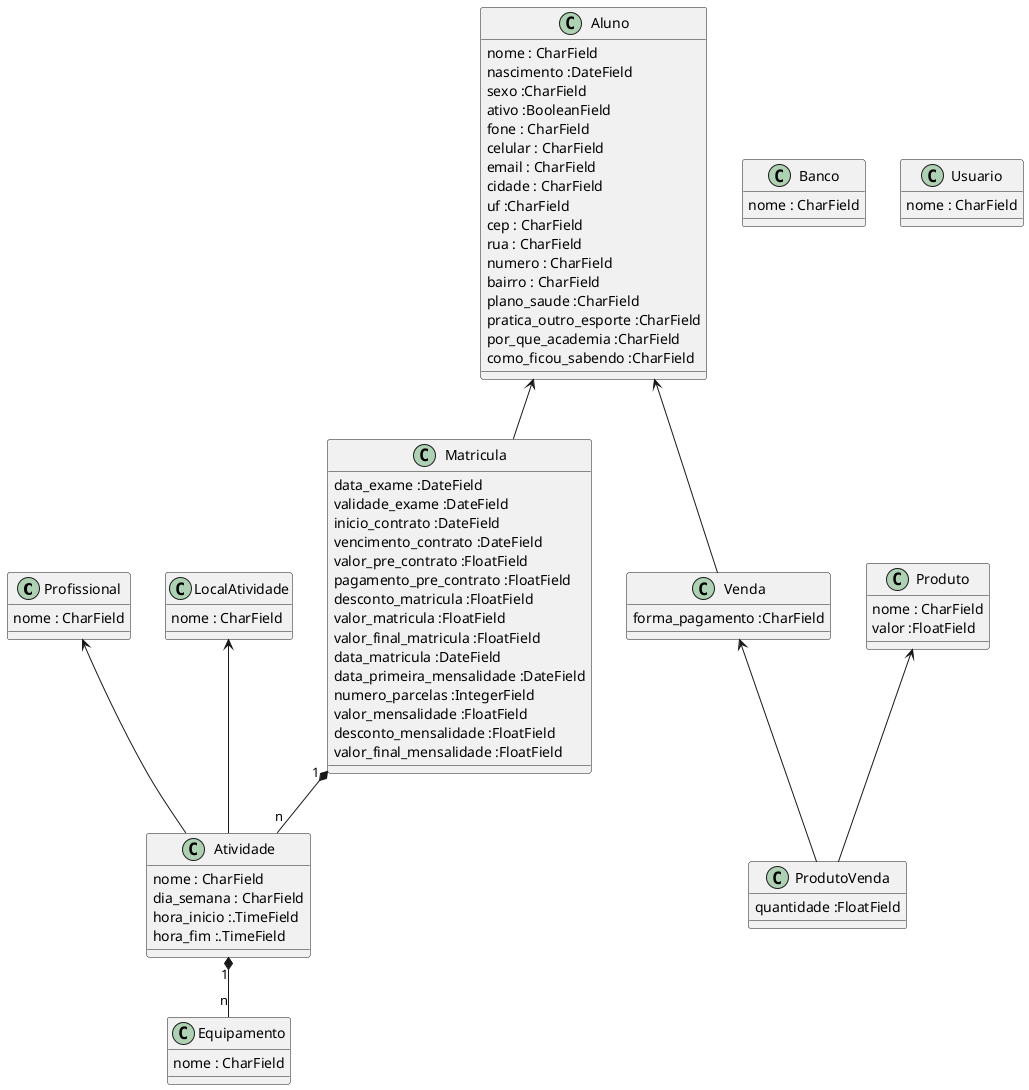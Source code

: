 @startuml
skinparam classAttributeIconSize 0


class Profissional{
    nome : CharField
}

class LocalAtividade{
    nome : CharField
}

class Atividade{
    nome : CharField
    dia_semana : CharField
    hora_inicio :.TimeField
    hora_fim :.TimeField
}
class Matricula{
    data_exame :DateField
    validade_exame :DateField
    inicio_contrato :DateField
    vencimento_contrato :DateField
    valor_pre_contrato :FloatField
    pagamento_pre_contrato :FloatField
    desconto_matricula :FloatField
    valor_matricula :FloatField
    valor_final_matricula :FloatField
    data_matricula :DateField
    data_primeira_mensalidade :DateField
    numero_parcelas :IntegerField
    valor_mensalidade :FloatField
    desconto_mensalidade :FloatField
    valor_final_mensalidade :FloatField
}


class Equipamento{
    nome : CharField

}
class Banco{
    nome : CharField
}

class Usuario{
    nome : CharField
}

class Aluno{
    nome : CharField
    nascimento :DateField
    sexo :CharField
    ativo :BooleanField
    fone : CharField
    celular : CharField
    email : CharField
    cidade : CharField
    uf :CharField
    cep : CharField
    rua : CharField
    numero : CharField
    bairro : CharField
    plano_saude :CharField
    pratica_outro_esporte :CharField
    por_que_academia :CharField
    como_ficou_sabendo :CharField

}
class Produto{
    nome : CharField
    valor :FloatField
}

class Venda{
    forma_pagamento :CharField
}

class ProdutoVenda{
    quantidade :FloatField
}




Matricula "1" *-- "n" Atividade
Atividade "1" *-- "n" Equipamento
Aluno <--Matricula
Profissional <--Atividade
LocalAtividade <--Atividade
Venda <--ProdutoVenda
Produto <--ProdutoVenda
Aluno <--Venda







'User <-- FavoriteEvent
'Event <-- Attachment
'Event <-- User
'FirebaseMessagingDevice <-- User
'AuthToken <-- User
'AccountCreationToken <-- User
'Event o-- User

@enduml